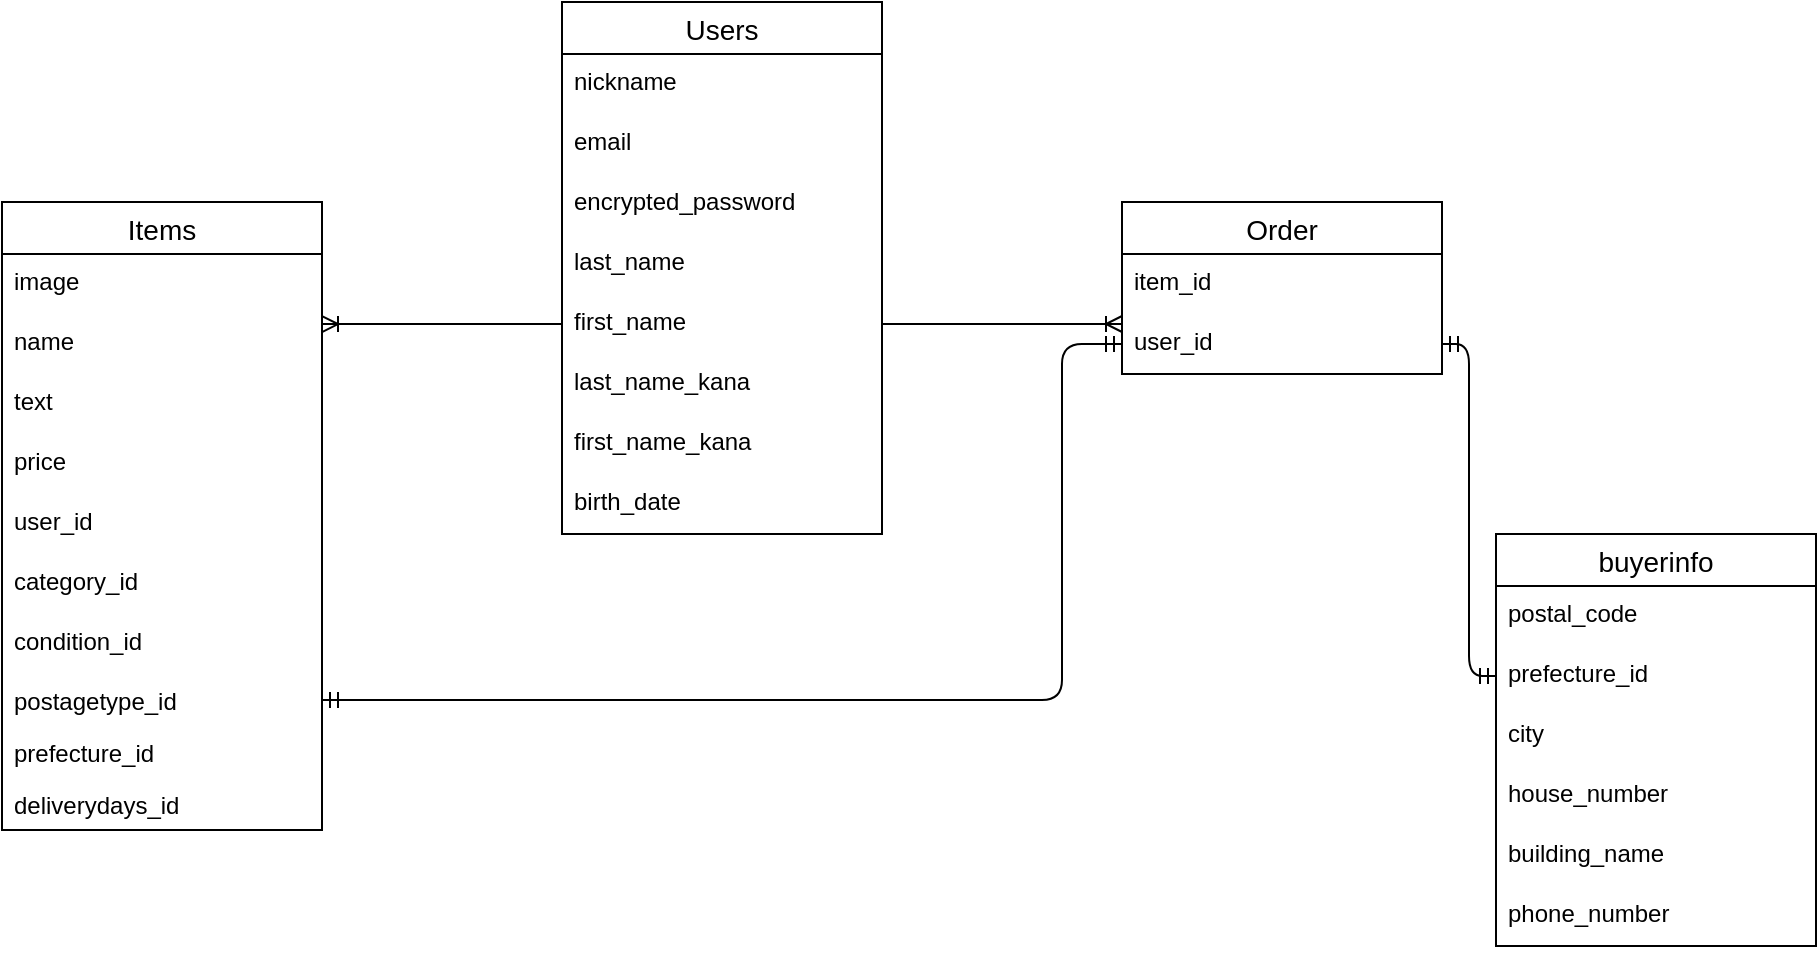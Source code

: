 <mxfile version="14.2.4" type="embed" pages="2">
    <diagram id="h_7Z9tHc75mWo53H3iwl" name="DB(ER)">
        <mxGraphModel dx="728" dy="447" grid="1" gridSize="10" guides="1" tooltips="1" connect="1" arrows="1" fold="1" page="1" pageScale="1" pageWidth="827" pageHeight="1169" math="0" shadow="0">
            <root>
                <mxCell id="0"/>
                <mxCell id="1" parent="0"/>
                <mxCell id="2" value="Users" style="swimlane;fontStyle=0;childLayout=stackLayout;horizontal=1;startSize=26;horizontalStack=0;resizeParent=1;resizeParentMax=0;resizeLast=0;collapsible=1;marginBottom=0;align=center;fontSize=14;" parent="1" vertex="1">
                    <mxGeometry x="360" y="20" width="160" height="266" as="geometry"/>
                </mxCell>
                <mxCell id="3" value="nickname" style="text;strokeColor=none;fillColor=none;spacingLeft=4;spacingRight=4;overflow=hidden;rotatable=0;points=[[0,0.5],[1,0.5]];portConstraint=eastwest;fontSize=12;" parent="2" vertex="1">
                    <mxGeometry y="26" width="160" height="30" as="geometry"/>
                </mxCell>
                <mxCell id="4" value="email" style="text;strokeColor=none;fillColor=none;spacingLeft=4;spacingRight=4;overflow=hidden;rotatable=0;points=[[0,0.5],[1,0.5]];portConstraint=eastwest;fontSize=12;" parent="2" vertex="1">
                    <mxGeometry y="56" width="160" height="30" as="geometry"/>
                </mxCell>
                <mxCell id="5" value="encrypted_password" style="text;strokeColor=none;fillColor=none;spacingLeft=4;spacingRight=4;overflow=hidden;rotatable=0;points=[[0,0.5],[1,0.5]];portConstraint=eastwest;fontSize=12;" parent="2" vertex="1">
                    <mxGeometry y="86" width="160" height="30" as="geometry"/>
                </mxCell>
                <mxCell id="6" value="last_name" style="text;strokeColor=none;fillColor=none;spacingLeft=4;spacingRight=4;overflow=hidden;rotatable=0;points=[[0,0.5],[1,0.5]];portConstraint=eastwest;fontSize=12;" parent="2" vertex="1">
                    <mxGeometry y="116" width="160" height="30" as="geometry"/>
                </mxCell>
                <mxCell id="7" value="first_name" style="text;strokeColor=none;fillColor=none;spacingLeft=4;spacingRight=4;overflow=hidden;rotatable=0;points=[[0,0.5],[1,0.5]];portConstraint=eastwest;fontSize=12;" parent="2" vertex="1">
                    <mxGeometry y="146" width="160" height="30" as="geometry"/>
                </mxCell>
                <mxCell id="8" value="last_name_kana" style="text;strokeColor=none;fillColor=none;spacingLeft=4;spacingRight=4;overflow=hidden;rotatable=0;points=[[0,0.5],[1,0.5]];portConstraint=eastwest;fontSize=12;" parent="2" vertex="1">
                    <mxGeometry y="176" width="160" height="30" as="geometry"/>
                </mxCell>
                <mxCell id="9" value="first_name_kana" style="text;strokeColor=none;fillColor=none;spacingLeft=4;spacingRight=4;overflow=hidden;rotatable=0;points=[[0,0.5],[1,0.5]];portConstraint=eastwest;fontSize=12;" parent="2" vertex="1">
                    <mxGeometry y="206" width="160" height="30" as="geometry"/>
                </mxCell>
                <mxCell id="10" value="birth_date" style="text;strokeColor=none;fillColor=none;spacingLeft=4;spacingRight=4;overflow=hidden;rotatable=0;points=[[0,0.5],[1,0.5]];portConstraint=eastwest;fontSize=12;" parent="2" vertex="1">
                    <mxGeometry y="236" width="160" height="30" as="geometry"/>
                </mxCell>
                <mxCell id="11" value="Items" style="swimlane;fontStyle=0;childLayout=stackLayout;horizontal=1;startSize=26;horizontalStack=0;resizeParent=1;resizeParentMax=0;resizeLast=0;collapsible=1;marginBottom=0;align=center;fontSize=14;" parent="1" vertex="1">
                    <mxGeometry x="80" y="120" width="160" height="314" as="geometry"/>
                </mxCell>
                <mxCell id="12" value="image" style="text;strokeColor=none;fillColor=none;spacingLeft=4;spacingRight=4;overflow=hidden;rotatable=0;points=[[0,0.5],[1,0.5]];portConstraint=eastwest;fontSize=12;" parent="11" vertex="1">
                    <mxGeometry y="26" width="160" height="30" as="geometry"/>
                </mxCell>
                <mxCell id="13" value="name" style="text;strokeColor=none;fillColor=none;spacingLeft=4;spacingRight=4;overflow=hidden;rotatable=0;points=[[0,0.5],[1,0.5]];portConstraint=eastwest;fontSize=12;" parent="11" vertex="1">
                    <mxGeometry y="56" width="160" height="30" as="geometry"/>
                </mxCell>
                <mxCell id="14" value="text" style="text;strokeColor=none;fillColor=none;spacingLeft=4;spacingRight=4;overflow=hidden;rotatable=0;points=[[0,0.5],[1,0.5]];portConstraint=eastwest;fontSize=12;" parent="11" vertex="1">
                    <mxGeometry y="86" width="160" height="30" as="geometry"/>
                </mxCell>
                <mxCell id="15" value="price" style="text;strokeColor=none;fillColor=none;spacingLeft=4;spacingRight=4;overflow=hidden;rotatable=0;points=[[0,0.5],[1,0.5]];portConstraint=eastwest;fontSize=12;" parent="11" vertex="1">
                    <mxGeometry y="116" width="160" height="30" as="geometry"/>
                </mxCell>
                <mxCell id="16" value="user_id" style="text;strokeColor=none;fillColor=none;spacingLeft=4;spacingRight=4;overflow=hidden;rotatable=0;points=[[0,0.5],[1,0.5]];portConstraint=eastwest;fontSize=12;" parent="11" vertex="1">
                    <mxGeometry y="146" width="160" height="30" as="geometry"/>
                </mxCell>
                <mxCell id="17" value="category_id" style="text;strokeColor=none;fillColor=none;spacingLeft=4;spacingRight=4;overflow=hidden;rotatable=0;points=[[0,0.5],[1,0.5]];portConstraint=eastwest;fontSize=12;" parent="11" vertex="1">
                    <mxGeometry y="176" width="160" height="30" as="geometry"/>
                </mxCell>
                <mxCell id="18" value="condition_id" style="text;strokeColor=none;fillColor=none;spacingLeft=4;spacingRight=4;overflow=hidden;rotatable=0;points=[[0,0.5],[1,0.5]];portConstraint=eastwest;fontSize=12;" parent="11" vertex="1">
                    <mxGeometry y="206" width="160" height="30" as="geometry"/>
                </mxCell>
                <mxCell id="19" value="postagetype_id" style="text;strokeColor=none;fillColor=none;align=left;verticalAlign=top;spacingLeft=4;spacingRight=4;overflow=hidden;rotatable=0;points=[[0,0.5],[1,0.5]];portConstraint=eastwest;" parent="11" vertex="1">
                    <mxGeometry y="236" width="160" height="26" as="geometry"/>
                </mxCell>
                <mxCell id="20" value="prefecture_id" style="text;strokeColor=none;fillColor=none;align=left;verticalAlign=top;spacingLeft=4;spacingRight=4;overflow=hidden;rotatable=0;points=[[0,0.5],[1,0.5]];portConstraint=eastwest;" parent="11" vertex="1">
                    <mxGeometry y="262" width="160" height="26" as="geometry"/>
                </mxCell>
                <mxCell id="21" value="deliverydays_id" style="text;strokeColor=none;fillColor=none;align=left;verticalAlign=top;spacingLeft=4;spacingRight=4;overflow=hidden;rotatable=0;points=[[0,0.5],[1,0.5]];portConstraint=eastwest;" parent="11" vertex="1">
                    <mxGeometry y="288" width="160" height="26" as="geometry"/>
                </mxCell>
                <mxCell id="22" value="Order" style="swimlane;fontStyle=0;childLayout=stackLayout;horizontal=1;startSize=26;horizontalStack=0;resizeParent=1;resizeParentMax=0;resizeLast=0;collapsible=1;marginBottom=0;align=center;fontSize=14;" parent="1" vertex="1">
                    <mxGeometry x="640" y="120" width="160" height="86" as="geometry"/>
                </mxCell>
                <mxCell id="29" value="item_id" style="text;strokeColor=none;fillColor=none;spacingLeft=4;spacingRight=4;overflow=hidden;rotatable=0;points=[[0,0.5],[1,0.5]];portConstraint=eastwest;fontSize=12;" parent="22" vertex="1">
                    <mxGeometry y="26" width="160" height="30" as="geometry"/>
                </mxCell>
                <mxCell id="30" value="user_id" style="text;strokeColor=none;fillColor=none;spacingLeft=4;spacingRight=4;overflow=hidden;rotatable=0;points=[[0,0.5],[1,0.5]];portConstraint=eastwest;fontSize=12;" parent="22" vertex="1">
                    <mxGeometry y="56" width="160" height="30" as="geometry"/>
                </mxCell>
                <mxCell id="54" value="" style="edgeStyle=entityRelationEdgeStyle;fontSize=12;html=1;endArrow=ERoneToMany;exitX=0;exitY=0.5;exitDx=0;exitDy=0;entryX=1;entryY=0.167;entryDx=0;entryDy=0;entryPerimeter=0;" parent="1" source="7" target="13" edge="1">
                    <mxGeometry width="100" height="100" relative="1" as="geometry">
                        <mxPoint x="390" y="290" as="sourcePoint"/>
                        <mxPoint x="490" y="190" as="targetPoint"/>
                    </mxGeometry>
                </mxCell>
                <mxCell id="55" value="" style="edgeStyle=orthogonalEdgeStyle;fontSize=12;html=1;endArrow=ERmandOne;startArrow=ERmandOne;exitX=1;exitY=0.5;exitDx=0;exitDy=0;entryX=0;entryY=0.5;entryDx=0;entryDy=0;" parent="1" source="19" target="30" edge="1">
                    <mxGeometry width="100" height="100" relative="1" as="geometry">
                        <mxPoint x="250" y="360" as="sourcePoint"/>
                        <mxPoint x="630" y="359" as="targetPoint"/>
                        <Array as="points">
                            <mxPoint x="610" y="369"/>
                            <mxPoint x="610" y="191"/>
                        </Array>
                    </mxGeometry>
                </mxCell>
                <mxCell id="56" value="" style="edgeStyle=entityRelationEdgeStyle;fontSize=12;html=1;endArrow=ERoneToMany;exitX=1;exitY=0.5;exitDx=0;exitDy=0;" parent="1" source="7" edge="1">
                    <mxGeometry width="100" height="100" relative="1" as="geometry">
                        <mxPoint x="550" y="270.5" as="sourcePoint"/>
                        <mxPoint x="640" y="181" as="targetPoint"/>
                    </mxGeometry>
                </mxCell>
                <mxCell id="ZbvPfZB7PvOZHzPTefN1-56" value="buyerinfo" style="swimlane;fontStyle=0;childLayout=stackLayout;horizontal=1;startSize=26;horizontalStack=0;resizeParent=1;resizeParentMax=0;resizeLast=0;collapsible=1;marginBottom=0;align=center;fontSize=14;" parent="1" vertex="1">
                    <mxGeometry x="827" y="286" width="160" height="206" as="geometry"/>
                </mxCell>
                <mxCell id="ZbvPfZB7PvOZHzPTefN1-57" value="postal_code" style="text;strokeColor=none;fillColor=none;spacingLeft=4;spacingRight=4;overflow=hidden;rotatable=0;points=[[0,0.5],[1,0.5]];portConstraint=eastwest;fontSize=12;" parent="ZbvPfZB7PvOZHzPTefN1-56" vertex="1">
                    <mxGeometry y="26" width="160" height="30" as="geometry"/>
                </mxCell>
                <mxCell id="ZbvPfZB7PvOZHzPTefN1-58" value="prefecture_id" style="text;strokeColor=none;fillColor=none;spacingLeft=4;spacingRight=4;overflow=hidden;rotatable=0;points=[[0,0.5],[1,0.5]];portConstraint=eastwest;fontSize=12;" parent="ZbvPfZB7PvOZHzPTefN1-56" vertex="1">
                    <mxGeometry y="56" width="160" height="30" as="geometry"/>
                </mxCell>
                <mxCell id="ZbvPfZB7PvOZHzPTefN1-59" value="city" style="text;strokeColor=none;fillColor=none;spacingLeft=4;spacingRight=4;overflow=hidden;rotatable=0;points=[[0,0.5],[1,0.5]];portConstraint=eastwest;fontSize=12;" parent="ZbvPfZB7PvOZHzPTefN1-56" vertex="1">
                    <mxGeometry y="86" width="160" height="30" as="geometry"/>
                </mxCell>
                <mxCell id="ZbvPfZB7PvOZHzPTefN1-60" value="house_number" style="text;strokeColor=none;fillColor=none;spacingLeft=4;spacingRight=4;overflow=hidden;rotatable=0;points=[[0,0.5],[1,0.5]];portConstraint=eastwest;fontSize=12;" parent="ZbvPfZB7PvOZHzPTefN1-56" vertex="1">
                    <mxGeometry y="116" width="160" height="30" as="geometry"/>
                </mxCell>
                <mxCell id="ZbvPfZB7PvOZHzPTefN1-61" value="building_name" style="text;strokeColor=none;fillColor=none;spacingLeft=4;spacingRight=4;overflow=hidden;rotatable=0;points=[[0,0.5],[1,0.5]];portConstraint=eastwest;fontSize=12;" parent="ZbvPfZB7PvOZHzPTefN1-56" vertex="1">
                    <mxGeometry y="146" width="160" height="30" as="geometry"/>
                </mxCell>
                <mxCell id="ZbvPfZB7PvOZHzPTefN1-62" value="phone_number" style="text;strokeColor=none;fillColor=none;spacingLeft=4;spacingRight=4;overflow=hidden;rotatable=0;points=[[0,0.5],[1,0.5]];portConstraint=eastwest;fontSize=12;" parent="ZbvPfZB7PvOZHzPTefN1-56" vertex="1">
                    <mxGeometry y="176" width="160" height="30" as="geometry"/>
                </mxCell>
                <mxCell id="ZbvPfZB7PvOZHzPTefN1-68" value="" style="edgeStyle=orthogonalEdgeStyle;fontSize=12;html=1;endArrow=ERmandOne;startArrow=ERmandOne;exitX=1;exitY=0.5;exitDx=0;exitDy=0;entryX=0;entryY=0.5;entryDx=0;entryDy=0;" parent="1" source="30" target="ZbvPfZB7PvOZHzPTefN1-58" edge="1">
                    <mxGeometry width="100" height="100" relative="1" as="geometry">
                        <mxPoint x="350" y="398" as="sourcePoint"/>
                        <mxPoint x="750" y="220" as="targetPoint"/>
                    </mxGeometry>
                </mxCell>
            </root>
        </mxGraphModel>
    </diagram>
    <diagram id="JMoagVK2gwD8eCH36i3x" name="Page-2">
        <mxGraphModel dx="728" dy="447" grid="1" gridSize="10" guides="1" tooltips="1" connect="1" arrows="1" fold="1" page="1" pageScale="1" pageWidth="827" pageHeight="1169" math="0" shadow="0">
            <root>
                <mxCell id="WxFrqRuBf6cVqXZFBsWf-0"/>
                <mxCell id="WxFrqRuBf6cVqXZFBsWf-1" parent="WxFrqRuBf6cVqXZFBsWf-0"/>
                <mxCell id="5WW3Bv2w-GckteeR-rtG-0" value="ユーザ管理機能" style="text;html=1;strokeColor=none;fillColor=none;align=center;verticalAlign=middle;whiteSpace=wrap;rounded=0;" parent="WxFrqRuBf6cVqXZFBsWf-1" vertex="1">
                    <mxGeometry x="40" y="20" width="110" height="20" as="geometry"/>
                </mxCell>
                <mxCell id="5WW3Bv2w-GckteeR-rtG-1" value="" style="shape=table;html=1;whiteSpace=wrap;startSize=0;container=1;collapsible=0;childLayout=tableLayout;" parent="WxFrqRuBf6cVqXZFBsWf-1" vertex="1">
                    <mxGeometry x="40" y="40" width="480" height="360" as="geometry"/>
                </mxCell>
                <mxCell id="5WW3Bv2w-GckteeR-rtG-2" value="" style="shape=partialRectangle;html=1;whiteSpace=wrap;collapsible=0;dropTarget=0;pointerEvents=0;fillColor=black;top=0;left=0;bottom=0;right=0;points=[[0,0.5],[1,0.5]];portConstraint=eastwest;" parent="5WW3Bv2w-GckteeR-rtG-1" vertex="1">
                    <mxGeometry width="480" height="40" as="geometry"/>
                </mxCell>
                <mxCell id="5WW3Bv2w-GckteeR-rtG-3" value="属性" style="shape=partialRectangle;html=1;whiteSpace=wrap;connectable=0;overflow=hidden;fillColor=none;top=0;left=0;bottom=0;right=0;" parent="5WW3Bv2w-GckteeR-rtG-2" vertex="1">
                    <mxGeometry width="160" height="40" as="geometry"/>
                </mxCell>
                <mxCell id="5WW3Bv2w-GckteeR-rtG-4" value="テーブル定義" style="shape=partialRectangle;html=1;whiteSpace=wrap;connectable=0;overflow=hidden;fillColor=none;top=0;left=0;bottom=0;right=0;" parent="5WW3Bv2w-GckteeR-rtG-2" vertex="1">
                    <mxGeometry x="160" width="160" height="40" as="geometry"/>
                </mxCell>
                <mxCell id="5WW3Bv2w-GckteeR-rtG-5" value="条件" style="shape=partialRectangle;html=1;whiteSpace=wrap;connectable=0;overflow=hidden;fillColor=none;top=0;left=0;bottom=0;right=0;" parent="5WW3Bv2w-GckteeR-rtG-2" vertex="1">
                    <mxGeometry x="320" width="160" height="40" as="geometry"/>
                </mxCell>
                <mxCell id="5WW3Bv2w-GckteeR-rtG-6" value="" style="shape=partialRectangle;html=1;whiteSpace=wrap;collapsible=0;dropTarget=0;pointerEvents=0;fillColor=none;top=0;left=0;bottom=0;right=0;points=[[0,0.5],[1,0.5]];portConstraint=eastwest;" parent="5WW3Bv2w-GckteeR-rtG-1" vertex="1">
                    <mxGeometry y="40" width="480" height="40" as="geometry"/>
                </mxCell>
                <mxCell id="5WW3Bv2w-GckteeR-rtG-7" value="ニックネーム" style="shape=partialRectangle;html=1;whiteSpace=wrap;connectable=0;overflow=hidden;fillColor=none;top=0;left=0;bottom=0;right=0;" parent="5WW3Bv2w-GckteeR-rtG-6" vertex="1">
                    <mxGeometry width="160" height="40" as="geometry"/>
                </mxCell>
                <mxCell id="5WW3Bv2w-GckteeR-rtG-8" value="string型、nickname" style="shape=partialRectangle;html=1;whiteSpace=wrap;connectable=0;overflow=hidden;fillColor=none;top=0;left=0;bottom=0;right=0;" parent="5WW3Bv2w-GckteeR-rtG-6" vertex="1">
                    <mxGeometry x="160" width="160" height="40" as="geometry"/>
                </mxCell>
                <mxCell id="5WW3Bv2w-GckteeR-rtG-9" value="必須" style="shape=partialRectangle;html=1;whiteSpace=wrap;connectable=0;overflow=hidden;fillColor=none;top=0;left=0;bottom=0;right=0;" parent="5WW3Bv2w-GckteeR-rtG-6" vertex="1">
                    <mxGeometry x="320" width="160" height="40" as="geometry"/>
                </mxCell>
                <mxCell id="5WW3Bv2w-GckteeR-rtG-10" value="" style="shape=partialRectangle;html=1;whiteSpace=wrap;collapsible=0;dropTarget=0;pointerEvents=0;fillColor=none;top=0;left=0;bottom=0;right=0;points=[[0,0.5],[1,0.5]];portConstraint=eastwest;" parent="5WW3Bv2w-GckteeR-rtG-1" vertex="1">
                    <mxGeometry y="80" width="480" height="40" as="geometry"/>
                </mxCell>
                <mxCell id="5WW3Bv2w-GckteeR-rtG-11" value="メールアドレス" style="shape=partialRectangle;html=1;whiteSpace=wrap;connectable=0;overflow=hidden;fillColor=none;top=0;left=0;bottom=0;right=0;" parent="5WW3Bv2w-GckteeR-rtG-10" vertex="1">
                    <mxGeometry width="160" height="40" as="geometry"/>
                </mxCell>
                <mxCell id="5WW3Bv2w-GckteeR-rtG-12" value="string型、email" style="shape=partialRectangle;html=1;whiteSpace=wrap;connectable=0;overflow=hidden;fillColor=none;top=0;left=0;bottom=0;right=0;" parent="5WW3Bv2w-GckteeR-rtG-10" vertex="1">
                    <mxGeometry x="160" width="160" height="40" as="geometry"/>
                </mxCell>
                <mxCell id="5WW3Bv2w-GckteeR-rtG-13" value="必須／一意性／＠含む" style="shape=partialRectangle;html=1;whiteSpace=wrap;connectable=0;overflow=hidden;fillColor=none;top=0;left=0;bottom=0;right=0;" parent="5WW3Bv2w-GckteeR-rtG-10" vertex="1">
                    <mxGeometry x="320" width="160" height="40" as="geometry"/>
                </mxCell>
                <mxCell id="5WW3Bv2w-GckteeR-rtG-14" value="" style="shape=partialRectangle;html=1;whiteSpace=wrap;collapsible=0;dropTarget=0;pointerEvents=0;fillColor=none;top=0;left=0;bottom=0;right=0;points=[[0,0.5],[1,0.5]];portConstraint=eastwest;" parent="5WW3Bv2w-GckteeR-rtG-1" vertex="1">
                    <mxGeometry y="120" width="480" height="40" as="geometry"/>
                </mxCell>
                <mxCell id="5WW3Bv2w-GckteeR-rtG-15" value="パスワード" style="shape=partialRectangle;html=1;whiteSpace=wrap;connectable=0;overflow=hidden;fillColor=none;top=0;left=0;bottom=0;right=0;" parent="5WW3Bv2w-GckteeR-rtG-14" vertex="1">
                    <mxGeometry width="160" height="40" as="geometry"/>
                </mxCell>
                <mxCell id="5WW3Bv2w-GckteeR-rtG-16" value="string型、password" style="shape=partialRectangle;html=1;whiteSpace=wrap;connectable=0;overflow=hidden;fillColor=none;top=0;left=0;bottom=0;right=0;" parent="5WW3Bv2w-GckteeR-rtG-14" vertex="1">
                    <mxGeometry x="160" width="160" height="40" as="geometry"/>
                </mxCell>
                <mxCell id="5WW3Bv2w-GckteeR-rtG-17" value="必須、6文字以上、半角英数字混合" style="shape=partialRectangle;html=1;whiteSpace=wrap;connectable=0;overflow=hidden;fillColor=none;top=0;left=0;bottom=0;right=0;" parent="5WW3Bv2w-GckteeR-rtG-14" vertex="1">
                    <mxGeometry x="320" width="160" height="40" as="geometry"/>
                </mxCell>
                <mxCell id="5WW3Bv2w-GckteeR-rtG-18" value="" style="shape=partialRectangle;html=1;whiteSpace=wrap;collapsible=0;dropTarget=0;pointerEvents=0;fillColor=none;top=0;left=0;bottom=0;right=0;points=[[0,0.5],[1,0.5]];portConstraint=eastwest;" parent="5WW3Bv2w-GckteeR-rtG-1" vertex="1">
                    <mxGeometry y="160" width="480" height="40" as="geometry"/>
                </mxCell>
                <mxCell id="5WW3Bv2w-GckteeR-rtG-19" value="名前（姓）" style="shape=partialRectangle;html=1;whiteSpace=wrap;connectable=0;overflow=hidden;fillColor=none;top=0;left=0;bottom=0;right=0;" parent="5WW3Bv2w-GckteeR-rtG-18" vertex="1">
                    <mxGeometry width="160" height="40" as="geometry"/>
                </mxCell>
                <mxCell id="5WW3Bv2w-GckteeR-rtG-20" value="string型、last_name" style="shape=partialRectangle;html=1;whiteSpace=wrap;connectable=0;overflow=hidden;fillColor=none;top=0;left=0;bottom=0;right=0;" parent="5WW3Bv2w-GckteeR-rtG-18" vertex="1">
                    <mxGeometry x="160" width="160" height="40" as="geometry"/>
                </mxCell>
                <mxCell id="5WW3Bv2w-GckteeR-rtG-21" value="必須／全角（漢字・ひらがな・カタカナ）" style="shape=partialRectangle;html=1;whiteSpace=wrap;connectable=0;overflow=hidden;fillColor=none;top=0;left=0;bottom=0;right=0;" parent="5WW3Bv2w-GckteeR-rtG-18" vertex="1">
                    <mxGeometry x="320" width="160" height="40" as="geometry"/>
                </mxCell>
                <mxCell id="5WW3Bv2w-GckteeR-rtG-22" value="" style="shape=partialRectangle;html=1;whiteSpace=wrap;collapsible=0;dropTarget=0;pointerEvents=0;fillColor=none;top=0;left=0;bottom=0;right=0;points=[[0,0.5],[1,0.5]];portConstraint=eastwest;" parent="5WW3Bv2w-GckteeR-rtG-1" vertex="1">
                    <mxGeometry y="200" width="480" height="40" as="geometry"/>
                </mxCell>
                <mxCell id="5WW3Bv2w-GckteeR-rtG-23" value="名前（名）" style="shape=partialRectangle;html=1;whiteSpace=wrap;connectable=0;overflow=hidden;fillColor=none;top=0;left=0;bottom=0;right=0;" parent="5WW3Bv2w-GckteeR-rtG-22" vertex="1">
                    <mxGeometry width="160" height="40" as="geometry"/>
                </mxCell>
                <mxCell id="5WW3Bv2w-GckteeR-rtG-24" value="string型、first_name" style="shape=partialRectangle;html=1;whiteSpace=wrap;connectable=0;overflow=hidden;fillColor=none;top=0;left=0;bottom=0;right=0;" parent="5WW3Bv2w-GckteeR-rtG-22" vertex="1">
                    <mxGeometry x="160" width="160" height="40" as="geometry"/>
                </mxCell>
                <mxCell id="5WW3Bv2w-GckteeR-rtG-25" value="必須／全角（漢字・ひらがな・カタカナ）" style="shape=partialRectangle;html=1;whiteSpace=wrap;connectable=0;overflow=hidden;fillColor=none;top=0;left=0;bottom=0;right=0;" parent="5WW3Bv2w-GckteeR-rtG-22" vertex="1">
                    <mxGeometry x="320" width="160" height="40" as="geometry"/>
                </mxCell>
                <mxCell id="5WW3Bv2w-GckteeR-rtG-26" value="" style="shape=partialRectangle;html=1;whiteSpace=wrap;collapsible=0;dropTarget=0;pointerEvents=0;fillColor=none;top=0;left=0;bottom=0;right=0;points=[[0,0.5],[1,0.5]];portConstraint=eastwest;" parent="5WW3Bv2w-GckteeR-rtG-1" vertex="1">
                    <mxGeometry y="240" width="480" height="40" as="geometry"/>
                </mxCell>
                <mxCell id="5WW3Bv2w-GckteeR-rtG-27" value="名前（姓／カナ）" style="shape=partialRectangle;html=1;whiteSpace=wrap;connectable=0;overflow=hidden;fillColor=none;top=0;left=0;bottom=0;right=0;" parent="5WW3Bv2w-GckteeR-rtG-26" vertex="1">
                    <mxGeometry width="160" height="40" as="geometry"/>
                </mxCell>
                <mxCell id="5WW3Bv2w-GckteeR-rtG-28" value="string型、last_name_kana" style="shape=partialRectangle;html=1;whiteSpace=wrap;connectable=0;overflow=hidden;fillColor=none;top=0;left=0;bottom=0;right=0;" parent="5WW3Bv2w-GckteeR-rtG-26" vertex="1">
                    <mxGeometry x="160" width="160" height="40" as="geometry"/>
                </mxCell>
                <mxCell id="5WW3Bv2w-GckteeR-rtG-29" value="必須／全角（カタカナ）" style="shape=partialRectangle;html=1;whiteSpace=wrap;connectable=0;overflow=hidden;fillColor=none;top=0;left=0;bottom=0;right=0;" parent="5WW3Bv2w-GckteeR-rtG-26" vertex="1">
                    <mxGeometry x="320" width="160" height="40" as="geometry"/>
                </mxCell>
                <mxCell id="5WW3Bv2w-GckteeR-rtG-30" value="" style="shape=partialRectangle;html=1;whiteSpace=wrap;collapsible=0;dropTarget=0;pointerEvents=0;fillColor=none;top=0;left=0;bottom=0;right=0;points=[[0,0.5],[1,0.5]];portConstraint=eastwest;" parent="5WW3Bv2w-GckteeR-rtG-1" vertex="1">
                    <mxGeometry y="280" width="480" height="40" as="geometry"/>
                </mxCell>
                <mxCell id="5WW3Bv2w-GckteeR-rtG-31" value="名前（名／カナ）" style="shape=partialRectangle;html=1;whiteSpace=wrap;connectable=0;overflow=hidden;fillColor=none;top=0;left=0;bottom=0;right=0;" parent="5WW3Bv2w-GckteeR-rtG-30" vertex="1">
                    <mxGeometry width="160" height="40" as="geometry"/>
                </mxCell>
                <mxCell id="5WW3Bv2w-GckteeR-rtG-32" value="string型、first_name_kana" style="shape=partialRectangle;html=1;whiteSpace=wrap;connectable=0;overflow=hidden;fillColor=none;top=0;left=0;bottom=0;right=0;" parent="5WW3Bv2w-GckteeR-rtG-30" vertex="1">
                    <mxGeometry x="160" width="160" height="40" as="geometry"/>
                </mxCell>
                <mxCell id="5WW3Bv2w-GckteeR-rtG-33" value="必須／全角（カタカナ）" style="shape=partialRectangle;html=1;whiteSpace=wrap;connectable=0;overflow=hidden;fillColor=none;top=0;left=0;bottom=0;right=0;" parent="5WW3Bv2w-GckteeR-rtG-30" vertex="1">
                    <mxGeometry x="320" width="160" height="40" as="geometry"/>
                </mxCell>
                <mxCell id="5WW3Bv2w-GckteeR-rtG-34" value="" style="shape=partialRectangle;html=1;whiteSpace=wrap;collapsible=0;dropTarget=0;pointerEvents=0;fillColor=none;top=0;left=0;bottom=0;right=0;points=[[0,0.5],[1,0.5]];portConstraint=eastwest;" parent="5WW3Bv2w-GckteeR-rtG-1" vertex="1">
                    <mxGeometry y="320" width="480" height="40" as="geometry"/>
                </mxCell>
                <mxCell id="5WW3Bv2w-GckteeR-rtG-35" value="生年月日" style="shape=partialRectangle;html=1;whiteSpace=wrap;connectable=0;overflow=hidden;fillColor=none;top=0;left=0;bottom=0;right=0;" parent="5WW3Bv2w-GckteeR-rtG-34" vertex="1">
                    <mxGeometry width="160" height="40" as="geometry"/>
                </mxCell>
                <mxCell id="5WW3Bv2w-GckteeR-rtG-36" value="data型、birth_date" style="shape=partialRectangle;html=1;whiteSpace=wrap;connectable=0;overflow=hidden;fillColor=none;top=0;left=0;bottom=0;right=0;" parent="5WW3Bv2w-GckteeR-rtG-34" vertex="1">
                    <mxGeometry x="160" width="160" height="40" as="geometry"/>
                </mxCell>
                <mxCell id="5WW3Bv2w-GckteeR-rtG-37" value="必須" style="shape=partialRectangle;html=1;whiteSpace=wrap;connectable=0;overflow=hidden;fillColor=none;top=0;left=0;bottom=0;right=0;" parent="5WW3Bv2w-GckteeR-rtG-34" vertex="1">
                    <mxGeometry x="320" width="160" height="40" as="geometry"/>
                </mxCell>
                <mxCell id="5WW3Bv2w-GckteeR-rtG-38" value="商品出品機能" style="text;html=1;strokeColor=none;fillColor=none;align=center;verticalAlign=middle;whiteSpace=wrap;rounded=0;" parent="WxFrqRuBf6cVqXZFBsWf-1" vertex="1">
                    <mxGeometry x="40" y="420" width="110" height="20" as="geometry"/>
                </mxCell>
                <mxCell id="5WW3Bv2w-GckteeR-rtG-39" value="" style="shape=table;html=1;whiteSpace=wrap;startSize=0;container=1;collapsible=0;childLayout=tableLayout;" parent="WxFrqRuBf6cVqXZFBsWf-1" vertex="1">
                    <mxGeometry x="40" y="440" width="480" height="400" as="geometry"/>
                </mxCell>
                <mxCell id="5WW3Bv2w-GckteeR-rtG-40" value="" style="shape=partialRectangle;html=1;whiteSpace=wrap;collapsible=0;dropTarget=0;pointerEvents=0;fillColor=black;top=0;left=0;bottom=0;right=0;points=[[0,0.5],[1,0.5]];portConstraint=eastwest;" parent="5WW3Bv2w-GckteeR-rtG-39" vertex="1">
                    <mxGeometry width="480" height="40" as="geometry"/>
                </mxCell>
                <mxCell id="5WW3Bv2w-GckteeR-rtG-41" value="属性" style="shape=partialRectangle;html=1;whiteSpace=wrap;connectable=0;overflow=hidden;fillColor=none;top=0;left=0;bottom=0;right=0;" parent="5WW3Bv2w-GckteeR-rtG-40" vertex="1">
                    <mxGeometry width="160" height="40" as="geometry"/>
                </mxCell>
                <mxCell id="5WW3Bv2w-GckteeR-rtG-42" value="テーブル定義" style="shape=partialRectangle;html=1;whiteSpace=wrap;connectable=0;overflow=hidden;fillColor=none;top=0;left=0;bottom=0;right=0;" parent="5WW3Bv2w-GckteeR-rtG-40" vertex="1">
                    <mxGeometry x="160" width="160" height="40" as="geometry"/>
                </mxCell>
                <mxCell id="5WW3Bv2w-GckteeR-rtG-43" value="条件" style="shape=partialRectangle;html=1;whiteSpace=wrap;connectable=0;overflow=hidden;fillColor=none;top=0;left=0;bottom=0;right=0;" parent="5WW3Bv2w-GckteeR-rtG-40" vertex="1">
                    <mxGeometry x="320" width="160" height="40" as="geometry"/>
                </mxCell>
                <mxCell id="5WW3Bv2w-GckteeR-rtG-44" value="" style="shape=partialRectangle;html=1;whiteSpace=wrap;collapsible=0;dropTarget=0;pointerEvents=0;fillColor=none;top=0;left=0;bottom=0;right=0;points=[[0,0.5],[1,0.5]];portConstraint=eastwest;" parent="5WW3Bv2w-GckteeR-rtG-39" vertex="1">
                    <mxGeometry y="40" width="480" height="40" as="geometry"/>
                </mxCell>
                <mxCell id="5WW3Bv2w-GckteeR-rtG-45" value="画像" style="shape=partialRectangle;html=1;whiteSpace=wrap;connectable=0;overflow=hidden;fillColor=none;top=0;left=0;bottom=0;right=0;" parent="5WW3Bv2w-GckteeR-rtG-44" vertex="1">
                    <mxGeometry width="160" height="40" as="geometry"/>
                </mxCell>
                <mxCell id="5WW3Bv2w-GckteeR-rtG-46" value="ー" style="shape=partialRectangle;html=1;whiteSpace=wrap;connectable=0;overflow=hidden;fillColor=none;top=0;left=0;bottom=0;right=0;" parent="5WW3Bv2w-GckteeR-rtG-44" vertex="1">
                    <mxGeometry x="160" width="160" height="40" as="geometry"/>
                </mxCell>
                <mxCell id="5WW3Bv2w-GckteeR-rtG-47" value="必須" style="shape=partialRectangle;html=1;whiteSpace=wrap;connectable=0;overflow=hidden;fillColor=none;top=0;left=0;bottom=0;right=0;" parent="5WW3Bv2w-GckteeR-rtG-44" vertex="1">
                    <mxGeometry x="320" width="160" height="40" as="geometry"/>
                </mxCell>
                <mxCell id="5WW3Bv2w-GckteeR-rtG-48" value="" style="shape=partialRectangle;html=1;whiteSpace=wrap;collapsible=0;dropTarget=0;pointerEvents=0;fillColor=none;top=0;left=0;bottom=0;right=0;points=[[0,0.5],[1,0.5]];portConstraint=eastwest;" parent="5WW3Bv2w-GckteeR-rtG-39" vertex="1">
                    <mxGeometry y="80" width="480" height="40" as="geometry"/>
                </mxCell>
                <mxCell id="5WW3Bv2w-GckteeR-rtG-49" value="商品名" style="shape=partialRectangle;html=1;whiteSpace=wrap;connectable=0;overflow=hidden;fillColor=none;top=0;left=0;bottom=0;right=0;" parent="5WW3Bv2w-GckteeR-rtG-48" vertex="1">
                    <mxGeometry width="160" height="40" as="geometry"/>
                </mxCell>
                <mxCell id="5WW3Bv2w-GckteeR-rtG-50" value="strings型、name" style="shape=partialRectangle;html=1;whiteSpace=wrap;connectable=0;overflow=hidden;fillColor=none;top=0;left=0;bottom=0;right=0;" parent="5WW3Bv2w-GckteeR-rtG-48" vertex="1">
                    <mxGeometry x="160" width="160" height="40" as="geometry"/>
                </mxCell>
                <mxCell id="5WW3Bv2w-GckteeR-rtG-51" value="必須" style="shape=partialRectangle;html=1;whiteSpace=wrap;connectable=0;overflow=hidden;fillColor=none;top=0;left=0;bottom=0;right=0;" parent="5WW3Bv2w-GckteeR-rtG-48" vertex="1">
                    <mxGeometry x="320" width="160" height="40" as="geometry"/>
                </mxCell>
                <mxCell id="5WW3Bv2w-GckteeR-rtG-52" value="" style="shape=partialRectangle;html=1;whiteSpace=wrap;collapsible=0;dropTarget=0;pointerEvents=0;fillColor=none;top=0;left=0;bottom=0;right=0;points=[[0,0.5],[1,0.5]];portConstraint=eastwest;" parent="5WW3Bv2w-GckteeR-rtG-39" vertex="1">
                    <mxGeometry y="120" width="480" height="40" as="geometry"/>
                </mxCell>
                <mxCell id="5WW3Bv2w-GckteeR-rtG-53" value="商品の説明" style="shape=partialRectangle;html=1;whiteSpace=wrap;connectable=0;overflow=hidden;fillColor=none;top=0;left=0;bottom=0;right=0;" parent="5WW3Bv2w-GckteeR-rtG-52" vertex="1">
                    <mxGeometry width="160" height="40" as="geometry"/>
                </mxCell>
                <mxCell id="5WW3Bv2w-GckteeR-rtG-54" value="text型、text" style="shape=partialRectangle;html=1;whiteSpace=wrap;connectable=0;overflow=hidden;fillColor=none;top=0;left=0;bottom=0;right=0;" parent="5WW3Bv2w-GckteeR-rtG-52" vertex="1">
                    <mxGeometry x="160" width="160" height="40" as="geometry"/>
                </mxCell>
                <mxCell id="5WW3Bv2w-GckteeR-rtG-55" value="必須" style="shape=partialRectangle;html=1;whiteSpace=wrap;connectable=0;overflow=hidden;fillColor=none;top=0;left=0;bottom=0;right=0;" parent="5WW3Bv2w-GckteeR-rtG-52" vertex="1">
                    <mxGeometry x="320" width="160" height="40" as="geometry"/>
                </mxCell>
                <mxCell id="5WW3Bv2w-GckteeR-rtG-56" value="" style="shape=partialRectangle;html=1;whiteSpace=wrap;collapsible=0;dropTarget=0;pointerEvents=0;fillColor=none;top=0;left=0;bottom=0;right=0;points=[[0,0.5],[1,0.5]];portConstraint=eastwest;" parent="5WW3Bv2w-GckteeR-rtG-39" vertex="1">
                    <mxGeometry y="160" width="480" height="40" as="geometry"/>
                </mxCell>
                <mxCell id="5WW3Bv2w-GckteeR-rtG-57" value="カテゴリー" style="shape=partialRectangle;html=1;whiteSpace=wrap;connectable=0;overflow=hidden;fillColor=none;top=0;left=0;bottom=0;right=0;" parent="5WW3Bv2w-GckteeR-rtG-56" vertex="1">
                    <mxGeometry width="160" height="40" as="geometry"/>
                </mxCell>
                <mxCell id="5WW3Bv2w-GckteeR-rtG-58" value="integer型、category_id" style="shape=partialRectangle;html=1;whiteSpace=wrap;connectable=0;overflow=hidden;fillColor=none;top=0;left=0;bottom=0;right=0;" parent="5WW3Bv2w-GckteeR-rtG-56" vertex="1">
                    <mxGeometry x="160" width="160" height="40" as="geometry"/>
                </mxCell>
                <mxCell id="5WW3Bv2w-GckteeR-rtG-59" value="必須" style="shape=partialRectangle;html=1;whiteSpace=wrap;connectable=0;overflow=hidden;fillColor=none;top=0;left=0;bottom=0;right=0;" parent="5WW3Bv2w-GckteeR-rtG-56" vertex="1">
                    <mxGeometry x="320" width="160" height="40" as="geometry"/>
                </mxCell>
                <mxCell id="5WW3Bv2w-GckteeR-rtG-60" value="" style="shape=partialRectangle;html=1;whiteSpace=wrap;collapsible=0;dropTarget=0;pointerEvents=0;fillColor=none;top=0;left=0;bottom=0;right=0;points=[[0,0.5],[1,0.5]];portConstraint=eastwest;" parent="5WW3Bv2w-GckteeR-rtG-39" vertex="1">
                    <mxGeometry y="200" width="480" height="40" as="geometry"/>
                </mxCell>
                <mxCell id="5WW3Bv2w-GckteeR-rtG-61" value="商品の状態" style="shape=partialRectangle;html=1;whiteSpace=wrap;connectable=0;overflow=hidden;fillColor=none;top=0;left=0;bottom=0;right=0;" parent="5WW3Bv2w-GckteeR-rtG-60" vertex="1">
                    <mxGeometry width="160" height="40" as="geometry"/>
                </mxCell>
                <mxCell id="5WW3Bv2w-GckteeR-rtG-62" value="integer型、condition_id" style="shape=partialRectangle;html=1;whiteSpace=wrap;connectable=0;overflow=hidden;fillColor=none;top=0;left=0;bottom=0;right=0;" parent="5WW3Bv2w-GckteeR-rtG-60" vertex="1">
                    <mxGeometry x="160" width="160" height="40" as="geometry"/>
                </mxCell>
                <mxCell id="5WW3Bv2w-GckteeR-rtG-63" value="必須" style="shape=partialRectangle;html=1;whiteSpace=wrap;connectable=0;overflow=hidden;fillColor=none;top=0;left=0;bottom=0;right=0;" parent="5WW3Bv2w-GckteeR-rtG-60" vertex="1">
                    <mxGeometry x="320" width="160" height="40" as="geometry"/>
                </mxCell>
                <mxCell id="5WW3Bv2w-GckteeR-rtG-64" value="" style="shape=partialRectangle;html=1;whiteSpace=wrap;collapsible=0;dropTarget=0;pointerEvents=0;fillColor=none;top=0;left=0;bottom=0;right=0;points=[[0,0.5],[1,0.5]];portConstraint=eastwest;" parent="5WW3Bv2w-GckteeR-rtG-39" vertex="1">
                    <mxGeometry y="240" width="480" height="40" as="geometry"/>
                </mxCell>
                <mxCell id="5WW3Bv2w-GckteeR-rtG-65" value="配送料負担" style="shape=partialRectangle;html=1;whiteSpace=wrap;connectable=0;overflow=hidden;fillColor=none;top=0;left=0;bottom=0;right=0;" parent="5WW3Bv2w-GckteeR-rtG-64" vertex="1">
                    <mxGeometry width="160" height="40" as="geometry"/>
                </mxCell>
                <mxCell id="5WW3Bv2w-GckteeR-rtG-66" value="integer型、postagetype_id" style="shape=partialRectangle;html=1;whiteSpace=wrap;connectable=0;overflow=hidden;fillColor=none;top=0;left=0;bottom=0;right=0;" parent="5WW3Bv2w-GckteeR-rtG-64" vertex="1">
                    <mxGeometry x="160" width="160" height="40" as="geometry"/>
                </mxCell>
                <mxCell id="5WW3Bv2w-GckteeR-rtG-67" value="必須" style="shape=partialRectangle;html=1;whiteSpace=wrap;connectable=0;overflow=hidden;fillColor=none;top=0;left=0;bottom=0;right=0;" parent="5WW3Bv2w-GckteeR-rtG-64" vertex="1">
                    <mxGeometry x="320" width="160" height="40" as="geometry"/>
                </mxCell>
                <mxCell id="5WW3Bv2w-GckteeR-rtG-68" value="" style="shape=partialRectangle;html=1;whiteSpace=wrap;collapsible=0;dropTarget=0;pointerEvents=0;fillColor=none;top=0;left=0;bottom=0;right=0;points=[[0,0.5],[1,0.5]];portConstraint=eastwest;" parent="5WW3Bv2w-GckteeR-rtG-39" vertex="1">
                    <mxGeometry y="280" width="480" height="40" as="geometry"/>
                </mxCell>
                <mxCell id="5WW3Bv2w-GckteeR-rtG-69" value="発送元地域" style="shape=partialRectangle;html=1;whiteSpace=wrap;connectable=0;overflow=hidden;fillColor=none;top=0;left=0;bottom=0;right=0;" parent="5WW3Bv2w-GckteeR-rtG-68" vertex="1">
                    <mxGeometry width="160" height="40" as="geometry"/>
                </mxCell>
                <mxCell id="5WW3Bv2w-GckteeR-rtG-70" value="integer型、prefecture_id" style="shape=partialRectangle;html=1;whiteSpace=wrap;connectable=0;overflow=hidden;fillColor=none;top=0;left=0;bottom=0;right=0;" parent="5WW3Bv2w-GckteeR-rtG-68" vertex="1">
                    <mxGeometry x="160" width="160" height="40" as="geometry"/>
                </mxCell>
                <mxCell id="5WW3Bv2w-GckteeR-rtG-71" value="必須" style="shape=partialRectangle;html=1;whiteSpace=wrap;connectable=0;overflow=hidden;fillColor=none;top=0;left=0;bottom=0;right=0;" parent="5WW3Bv2w-GckteeR-rtG-68" vertex="1">
                    <mxGeometry x="320" width="160" height="40" as="geometry"/>
                </mxCell>
                <mxCell id="5WW3Bv2w-GckteeR-rtG-72" value="" style="shape=partialRectangle;html=1;whiteSpace=wrap;collapsible=0;dropTarget=0;pointerEvents=0;fillColor=none;top=0;left=0;bottom=0;right=0;points=[[0,0.5],[1,0.5]];portConstraint=eastwest;" parent="5WW3Bv2w-GckteeR-rtG-39" vertex="1">
                    <mxGeometry y="320" width="480" height="40" as="geometry"/>
                </mxCell>
                <mxCell id="5WW3Bv2w-GckteeR-rtG-73" value="発送までの日数" style="shape=partialRectangle;html=1;whiteSpace=wrap;connectable=0;overflow=hidden;fillColor=none;top=0;left=0;bottom=0;right=0;" parent="5WW3Bv2w-GckteeR-rtG-72" vertex="1">
                    <mxGeometry width="160" height="40" as="geometry"/>
                </mxCell>
                <mxCell id="5WW3Bv2w-GckteeR-rtG-74" value="integer型、deliverydays_id" style="shape=partialRectangle;html=1;whiteSpace=wrap;connectable=0;overflow=hidden;fillColor=none;top=0;left=0;bottom=0;right=0;" parent="5WW3Bv2w-GckteeR-rtG-72" vertex="1">
                    <mxGeometry x="160" width="160" height="40" as="geometry"/>
                </mxCell>
                <mxCell id="5WW3Bv2w-GckteeR-rtG-75" value="必須" style="shape=partialRectangle;html=1;whiteSpace=wrap;connectable=0;overflow=hidden;fillColor=none;top=0;left=0;bottom=0;right=0;" parent="5WW3Bv2w-GckteeR-rtG-72" vertex="1">
                    <mxGeometry x="320" width="160" height="40" as="geometry"/>
                </mxCell>
                <mxCell id="5WW3Bv2w-GckteeR-rtG-76" value="" style="shape=partialRectangle;html=1;whiteSpace=wrap;collapsible=0;dropTarget=0;pointerEvents=0;fillColor=none;top=0;left=0;bottom=0;right=0;points=[[0,0.5],[1,0.5]];portConstraint=eastwest;" parent="5WW3Bv2w-GckteeR-rtG-39" vertex="1">
                    <mxGeometry y="360" width="480" height="40" as="geometry"/>
                </mxCell>
                <mxCell id="5WW3Bv2w-GckteeR-rtG-77" value="販売価格" style="shape=partialRectangle;html=1;whiteSpace=wrap;connectable=0;overflow=hidden;fillColor=none;top=0;left=0;bottom=0;right=0;" parent="5WW3Bv2w-GckteeR-rtG-76" vertex="1">
                    <mxGeometry width="160" height="40" as="geometry"/>
                </mxCell>
                <mxCell id="5WW3Bv2w-GckteeR-rtG-78" value="integer型、price" style="shape=partialRectangle;html=1;whiteSpace=wrap;connectable=0;overflow=hidden;fillColor=none;top=0;left=0;bottom=0;right=0;" parent="5WW3Bv2w-GckteeR-rtG-76" vertex="1">
                    <mxGeometry x="160" width="160" height="40" as="geometry"/>
                </mxCell>
                <mxCell id="5WW3Bv2w-GckteeR-rtG-79" value="必須／半角数字／300〜9,999,999円" style="shape=partialRectangle;html=1;whiteSpace=wrap;connectable=0;overflow=hidden;fillColor=none;top=0;left=0;bottom=0;right=0;" parent="5WW3Bv2w-GckteeR-rtG-76" vertex="1">
                    <mxGeometry x="320" width="160" height="40" as="geometry"/>
                </mxCell>
                <mxCell id="5WW3Bv2w-GckteeR-rtG-80" value="商品購入機能" style="text;html=1;strokeColor=none;fillColor=none;align=center;verticalAlign=middle;whiteSpace=wrap;rounded=0;" parent="WxFrqRuBf6cVqXZFBsWf-1" vertex="1">
                    <mxGeometry x="40" y="860" width="100" height="20" as="geometry"/>
                </mxCell>
                <mxCell id="5WW3Bv2w-GckteeR-rtG-82" value="" style="shape=table;html=1;whiteSpace=wrap;startSize=0;container=1;collapsible=0;childLayout=tableLayout;" parent="WxFrqRuBf6cVqXZFBsWf-1" vertex="1">
                    <mxGeometry x="40" y="880" width="480" height="280" as="geometry"/>
                </mxCell>
                <mxCell id="5WW3Bv2w-GckteeR-rtG-83" value="" style="shape=partialRectangle;html=1;whiteSpace=wrap;collapsible=0;dropTarget=0;pointerEvents=0;fillColor=black;top=0;left=0;bottom=0;right=0;points=[[0,0.5],[1,0.5]];portConstraint=eastwest;" parent="5WW3Bv2w-GckteeR-rtG-82" vertex="1">
                    <mxGeometry width="480" height="40" as="geometry"/>
                </mxCell>
                <mxCell id="5WW3Bv2w-GckteeR-rtG-84" value="属性" style="shape=partialRectangle;html=1;whiteSpace=wrap;connectable=0;overflow=hidden;fillColor=none;top=0;left=0;bottom=0;right=0;" parent="5WW3Bv2w-GckteeR-rtG-83" vertex="1">
                    <mxGeometry width="160" height="40" as="geometry"/>
                </mxCell>
                <mxCell id="5WW3Bv2w-GckteeR-rtG-85" value="テーブル定義" style="shape=partialRectangle;html=1;whiteSpace=wrap;connectable=0;overflow=hidden;fillColor=none;top=0;left=0;bottom=0;right=0;" parent="5WW3Bv2w-GckteeR-rtG-83" vertex="1">
                    <mxGeometry x="160" width="160" height="40" as="geometry"/>
                </mxCell>
                <mxCell id="5WW3Bv2w-GckteeR-rtG-86" value="条件" style="shape=partialRectangle;html=1;whiteSpace=wrap;connectable=0;overflow=hidden;fillColor=none;top=0;left=0;bottom=0;right=0;" parent="5WW3Bv2w-GckteeR-rtG-83" vertex="1">
                    <mxGeometry x="320" width="160" height="40" as="geometry"/>
                </mxCell>
                <mxCell id="5WW3Bv2w-GckteeR-rtG-87" value="" style="shape=partialRectangle;html=1;whiteSpace=wrap;collapsible=0;dropTarget=0;pointerEvents=0;fillColor=none;top=0;left=0;bottom=0;right=0;points=[[0,0.5],[1,0.5]];portConstraint=eastwest;" parent="5WW3Bv2w-GckteeR-rtG-82" vertex="1">
                    <mxGeometry y="40" width="480" height="40" as="geometry"/>
                </mxCell>
                <mxCell id="5WW3Bv2w-GckteeR-rtG-88" value="郵便番号" style="shape=partialRectangle;html=1;whiteSpace=wrap;connectable=0;overflow=hidden;fillColor=none;top=0;left=0;bottom=0;right=0;" parent="5WW3Bv2w-GckteeR-rtG-87" vertex="1">
                    <mxGeometry width="160" height="40" as="geometry"/>
                </mxCell>
                <mxCell id="5WW3Bv2w-GckteeR-rtG-89" value="integer型、postal_code" style="shape=partialRectangle;html=1;whiteSpace=wrap;connectable=0;overflow=hidden;fillColor=none;top=0;left=0;bottom=0;right=0;" parent="5WW3Bv2w-GckteeR-rtG-87" vertex="1">
                    <mxGeometry x="160" width="160" height="40" as="geometry"/>
                </mxCell>
                <mxCell id="5WW3Bv2w-GckteeR-rtG-90" value="必須／ハイフン" style="shape=partialRectangle;html=1;whiteSpace=wrap;connectable=0;overflow=hidden;fillColor=none;top=0;left=0;bottom=0;right=0;" parent="5WW3Bv2w-GckteeR-rtG-87" vertex="1">
                    <mxGeometry x="320" width="160" height="40" as="geometry"/>
                </mxCell>
                <mxCell id="5WW3Bv2w-GckteeR-rtG-91" value="" style="shape=partialRectangle;html=1;whiteSpace=wrap;collapsible=0;dropTarget=0;pointerEvents=0;fillColor=none;top=0;left=0;bottom=0;right=0;points=[[0,0.5],[1,0.5]];portConstraint=eastwest;" parent="5WW3Bv2w-GckteeR-rtG-82" vertex="1">
                    <mxGeometry y="80" width="480" height="40" as="geometry"/>
                </mxCell>
                <mxCell id="5WW3Bv2w-GckteeR-rtG-92" value="都道府県" style="shape=partialRectangle;html=1;whiteSpace=wrap;connectable=0;overflow=hidden;fillColor=none;top=0;left=0;bottom=0;right=0;" parent="5WW3Bv2w-GckteeR-rtG-91" vertex="1">
                    <mxGeometry width="160" height="40" as="geometry"/>
                </mxCell>
                <mxCell id="5WW3Bv2w-GckteeR-rtG-93" value="integer型、prefecture_id" style="shape=partialRectangle;html=1;whiteSpace=wrap;connectable=0;overflow=hidden;fillColor=none;top=0;left=0;bottom=0;right=0;" parent="5WW3Bv2w-GckteeR-rtG-91" vertex="1">
                    <mxGeometry x="160" width="160" height="40" as="geometry"/>
                </mxCell>
                <mxCell id="5WW3Bv2w-GckteeR-rtG-94" value="必須" style="shape=partialRectangle;html=1;whiteSpace=wrap;connectable=0;overflow=hidden;fillColor=none;top=0;left=0;bottom=0;right=0;" parent="5WW3Bv2w-GckteeR-rtG-91" vertex="1">
                    <mxGeometry x="320" width="160" height="40" as="geometry"/>
                </mxCell>
                <mxCell id="5WW3Bv2w-GckteeR-rtG-95" value="" style="shape=partialRectangle;html=1;whiteSpace=wrap;collapsible=0;dropTarget=0;pointerEvents=0;fillColor=none;top=0;left=0;bottom=0;right=0;points=[[0,0.5],[1,0.5]];portConstraint=eastwest;" parent="5WW3Bv2w-GckteeR-rtG-82" vertex="1">
                    <mxGeometry y="120" width="480" height="40" as="geometry"/>
                </mxCell>
                <mxCell id="5WW3Bv2w-GckteeR-rtG-96" value="市区町村" style="shape=partialRectangle;html=1;whiteSpace=wrap;connectable=0;overflow=hidden;fillColor=none;top=0;left=0;bottom=0;right=0;" parent="5WW3Bv2w-GckteeR-rtG-95" vertex="1">
                    <mxGeometry width="160" height="40" as="geometry"/>
                </mxCell>
                <mxCell id="5WW3Bv2w-GckteeR-rtG-97" value="string型、city" style="shape=partialRectangle;html=1;whiteSpace=wrap;connectable=0;overflow=hidden;fillColor=none;top=0;left=0;bottom=0;right=0;" parent="5WW3Bv2w-GckteeR-rtG-95" vertex="1">
                    <mxGeometry x="160" width="160" height="40" as="geometry"/>
                </mxCell>
                <mxCell id="5WW3Bv2w-GckteeR-rtG-98" value="必須" style="shape=partialRectangle;html=1;whiteSpace=wrap;connectable=0;overflow=hidden;fillColor=none;top=0;left=0;bottom=0;right=0;" parent="5WW3Bv2w-GckteeR-rtG-95" vertex="1">
                    <mxGeometry x="320" width="160" height="40" as="geometry"/>
                </mxCell>
                <mxCell id="5WW3Bv2w-GckteeR-rtG-99" value="" style="shape=partialRectangle;html=1;whiteSpace=wrap;collapsible=0;dropTarget=0;pointerEvents=0;fillColor=none;top=0;left=0;bottom=0;right=0;points=[[0,0.5],[1,0.5]];portConstraint=eastwest;" parent="5WW3Bv2w-GckteeR-rtG-82" vertex="1">
                    <mxGeometry y="160" width="480" height="40" as="geometry"/>
                </mxCell>
                <mxCell id="5WW3Bv2w-GckteeR-rtG-100" value="番地" style="shape=partialRectangle;html=1;whiteSpace=wrap;connectable=0;overflow=hidden;fillColor=none;top=0;left=0;bottom=0;right=0;" parent="5WW3Bv2w-GckteeR-rtG-99" vertex="1">
                    <mxGeometry width="160" height="40" as="geometry"/>
                </mxCell>
                <mxCell id="5WW3Bv2w-GckteeR-rtG-101" value="string型、house_number" style="shape=partialRectangle;html=1;whiteSpace=wrap;connectable=0;overflow=hidden;fillColor=none;top=0;left=0;bottom=0;right=0;" parent="5WW3Bv2w-GckteeR-rtG-99" vertex="1">
                    <mxGeometry x="160" width="160" height="40" as="geometry"/>
                </mxCell>
                <mxCell id="5WW3Bv2w-GckteeR-rtG-102" value="必須" style="shape=partialRectangle;html=1;whiteSpace=wrap;connectable=0;overflow=hidden;fillColor=none;top=0;left=0;bottom=0;right=0;" parent="5WW3Bv2w-GckteeR-rtG-99" vertex="1">
                    <mxGeometry x="320" width="160" height="40" as="geometry"/>
                </mxCell>
                <mxCell id="5WW3Bv2w-GckteeR-rtG-103" value="" style="shape=partialRectangle;html=1;whiteSpace=wrap;collapsible=0;dropTarget=0;pointerEvents=0;fillColor=none;top=0;left=0;bottom=0;right=0;points=[[0,0.5],[1,0.5]];portConstraint=eastwest;" parent="5WW3Bv2w-GckteeR-rtG-82" vertex="1">
                    <mxGeometry y="200" width="480" height="40" as="geometry"/>
                </mxCell>
                <mxCell id="5WW3Bv2w-GckteeR-rtG-104" value="建物名" style="shape=partialRectangle;html=1;whiteSpace=wrap;connectable=0;overflow=hidden;fillColor=none;top=0;left=0;bottom=0;right=0;" parent="5WW3Bv2w-GckteeR-rtG-103" vertex="1">
                    <mxGeometry width="160" height="40" as="geometry"/>
                </mxCell>
                <mxCell id="5WW3Bv2w-GckteeR-rtG-105" value="string型、building_name" style="shape=partialRectangle;html=1;whiteSpace=wrap;connectable=0;overflow=hidden;fillColor=none;top=0;left=0;bottom=0;right=0;" parent="5WW3Bv2w-GckteeR-rtG-103" vertex="1">
                    <mxGeometry x="160" width="160" height="40" as="geometry"/>
                </mxCell>
                <mxCell id="5WW3Bv2w-GckteeR-rtG-106" value="" style="shape=partialRectangle;html=1;whiteSpace=wrap;connectable=0;overflow=hidden;fillColor=none;top=0;left=0;bottom=0;right=0;" parent="5WW3Bv2w-GckteeR-rtG-103" vertex="1">
                    <mxGeometry x="320" width="160" height="40" as="geometry"/>
                </mxCell>
                <mxCell id="5WW3Bv2w-GckteeR-rtG-107" value="" style="shape=partialRectangle;html=1;whiteSpace=wrap;collapsible=0;dropTarget=0;pointerEvents=0;fillColor=none;top=0;left=0;bottom=0;right=0;points=[[0,0.5],[1,0.5]];portConstraint=eastwest;" parent="5WW3Bv2w-GckteeR-rtG-82" vertex="1">
                    <mxGeometry y="240" width="480" height="40" as="geometry"/>
                </mxCell>
                <mxCell id="5WW3Bv2w-GckteeR-rtG-108" value="電話番号" style="shape=partialRectangle;html=1;whiteSpace=wrap;connectable=0;overflow=hidden;fillColor=none;top=0;left=0;bottom=0;right=0;" parent="5WW3Bv2w-GckteeR-rtG-107" vertex="1">
                    <mxGeometry width="160" height="40" as="geometry"/>
                </mxCell>
                <mxCell id="5WW3Bv2w-GckteeR-rtG-109" value="integer型、phone_number" style="shape=partialRectangle;html=1;whiteSpace=wrap;connectable=0;overflow=hidden;fillColor=none;top=0;left=0;bottom=0;right=0;" parent="5WW3Bv2w-GckteeR-rtG-107" vertex="1">
                    <mxGeometry x="160" width="160" height="40" as="geometry"/>
                </mxCell>
                <mxCell id="5WW3Bv2w-GckteeR-rtG-110" value="必須／ハイフン不要／12桁以内" style="shape=partialRectangle;html=1;whiteSpace=wrap;connectable=0;overflow=hidden;fillColor=none;top=0;left=0;bottom=0;right=0;" parent="5WW3Bv2w-GckteeR-rtG-107" vertex="1">
                    <mxGeometry x="320" width="160" height="40" as="geometry"/>
                </mxCell>
            </root>
        </mxGraphModel>
    </diagram>
</mxfile>